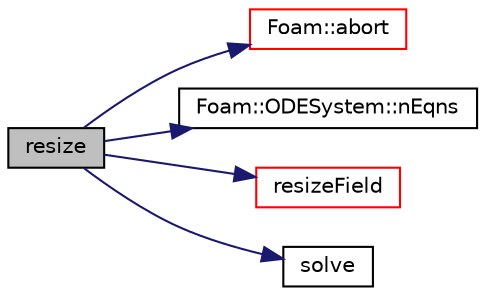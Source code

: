 digraph "resize"
{
  bgcolor="transparent";
  edge [fontname="Helvetica",fontsize="10",labelfontname="Helvetica",labelfontsize="10"];
  node [fontname="Helvetica",fontsize="10",shape=record];
  rankdir="LR";
  Node423 [label="resize",height=0.2,width=0.4,color="black", fillcolor="grey75", style="filled", fontcolor="black"];
  Node423 -> Node424 [color="midnightblue",fontsize="10",style="solid",fontname="Helvetica"];
  Node424 [label="Foam::abort",height=0.2,width=0.4,color="red",URL="$a21851.html#a447107a607d03e417307c203fa5fb44b"];
  Node423 -> Node469 [color="midnightblue",fontsize="10",style="solid",fontname="Helvetica"];
  Node469 [label="Foam::ODESystem::nEqns",height=0.2,width=0.4,color="black",URL="$a26741.html#ad222c0b30411db6db0ad341c8bc238ee",tooltip="Return the number of equations in the system. "];
  Node423 -> Node470 [color="midnightblue",fontsize="10",style="solid",fontname="Helvetica"];
  Node470 [label="resizeField",height=0.2,width=0.4,color="red",URL="$a26689.html#aef2c9a36849516ea3c2071e0cc1628cb"];
  Node423 -> Node473 [color="midnightblue",fontsize="10",style="solid",fontname="Helvetica"];
  Node473 [label="solve",height=0.2,width=0.4,color="black",URL="$a26689.html#af8a10009f468a3db8d07f3d8d92e10cb",tooltip="Solve the ODE system as far as possible upto dxTry. "];
}
